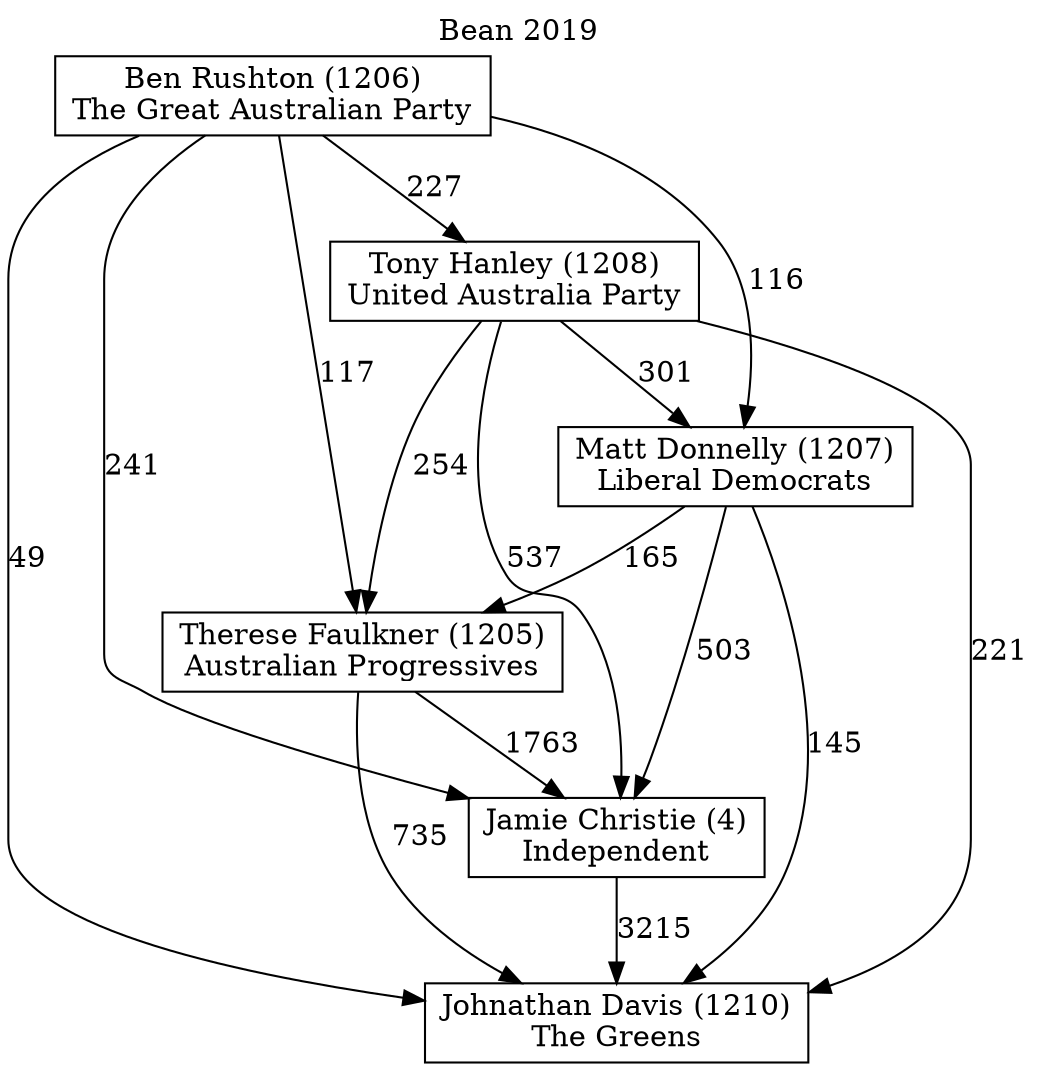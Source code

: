 // House preference flow
digraph "Johnathan Davis (1210)_Bean_2019" {
	graph [label="Bean 2019" labelloc=t]
	node [shape=box]
	"Johnathan Davis (1210)" [label="Johnathan Davis (1210)
The Greens"]
	"Jamie Christie (4)" [label="Jamie Christie (4)
Independent"]
	"Therese Faulkner (1205)" [label="Therese Faulkner (1205)
Australian Progressives"]
	"Matt Donnelly (1207)" [label="Matt Donnelly (1207)
Liberal Democrats"]
	"Tony Hanley (1208)" [label="Tony Hanley (1208)
United Australia Party"]
	"Ben Rushton (1206)" [label="Ben Rushton (1206)
The Great Australian Party"]
	"Johnathan Davis (1210)" [label="Johnathan Davis (1210)
The Greens"]
	"Therese Faulkner (1205)" [label="Therese Faulkner (1205)
Australian Progressives"]
	"Matt Donnelly (1207)" [label="Matt Donnelly (1207)
Liberal Democrats"]
	"Tony Hanley (1208)" [label="Tony Hanley (1208)
United Australia Party"]
	"Ben Rushton (1206)" [label="Ben Rushton (1206)
The Great Australian Party"]
	"Johnathan Davis (1210)" [label="Johnathan Davis (1210)
The Greens"]
	"Matt Donnelly (1207)" [label="Matt Donnelly (1207)
Liberal Democrats"]
	"Tony Hanley (1208)" [label="Tony Hanley (1208)
United Australia Party"]
	"Ben Rushton (1206)" [label="Ben Rushton (1206)
The Great Australian Party"]
	"Johnathan Davis (1210)" [label="Johnathan Davis (1210)
The Greens"]
	"Tony Hanley (1208)" [label="Tony Hanley (1208)
United Australia Party"]
	"Ben Rushton (1206)" [label="Ben Rushton (1206)
The Great Australian Party"]
	"Johnathan Davis (1210)" [label="Johnathan Davis (1210)
The Greens"]
	"Ben Rushton (1206)" [label="Ben Rushton (1206)
The Great Australian Party"]
	"Ben Rushton (1206)" [label="Ben Rushton (1206)
The Great Australian Party"]
	"Tony Hanley (1208)" [label="Tony Hanley (1208)
United Australia Party"]
	"Ben Rushton (1206)" [label="Ben Rushton (1206)
The Great Australian Party"]
	"Ben Rushton (1206)" [label="Ben Rushton (1206)
The Great Australian Party"]
	"Matt Donnelly (1207)" [label="Matt Donnelly (1207)
Liberal Democrats"]
	"Tony Hanley (1208)" [label="Tony Hanley (1208)
United Australia Party"]
	"Ben Rushton (1206)" [label="Ben Rushton (1206)
The Great Australian Party"]
	"Matt Donnelly (1207)" [label="Matt Donnelly (1207)
Liberal Democrats"]
	"Ben Rushton (1206)" [label="Ben Rushton (1206)
The Great Australian Party"]
	"Ben Rushton (1206)" [label="Ben Rushton (1206)
The Great Australian Party"]
	"Tony Hanley (1208)" [label="Tony Hanley (1208)
United Australia Party"]
	"Ben Rushton (1206)" [label="Ben Rushton (1206)
The Great Australian Party"]
	"Ben Rushton (1206)" [label="Ben Rushton (1206)
The Great Australian Party"]
	"Therese Faulkner (1205)" [label="Therese Faulkner (1205)
Australian Progressives"]
	"Matt Donnelly (1207)" [label="Matt Donnelly (1207)
Liberal Democrats"]
	"Tony Hanley (1208)" [label="Tony Hanley (1208)
United Australia Party"]
	"Ben Rushton (1206)" [label="Ben Rushton (1206)
The Great Australian Party"]
	"Therese Faulkner (1205)" [label="Therese Faulkner (1205)
Australian Progressives"]
	"Tony Hanley (1208)" [label="Tony Hanley (1208)
United Australia Party"]
	"Ben Rushton (1206)" [label="Ben Rushton (1206)
The Great Australian Party"]
	"Therese Faulkner (1205)" [label="Therese Faulkner (1205)
Australian Progressives"]
	"Ben Rushton (1206)" [label="Ben Rushton (1206)
The Great Australian Party"]
	"Ben Rushton (1206)" [label="Ben Rushton (1206)
The Great Australian Party"]
	"Tony Hanley (1208)" [label="Tony Hanley (1208)
United Australia Party"]
	"Ben Rushton (1206)" [label="Ben Rushton (1206)
The Great Australian Party"]
	"Ben Rushton (1206)" [label="Ben Rushton (1206)
The Great Australian Party"]
	"Matt Donnelly (1207)" [label="Matt Donnelly (1207)
Liberal Democrats"]
	"Tony Hanley (1208)" [label="Tony Hanley (1208)
United Australia Party"]
	"Ben Rushton (1206)" [label="Ben Rushton (1206)
The Great Australian Party"]
	"Matt Donnelly (1207)" [label="Matt Donnelly (1207)
Liberal Democrats"]
	"Ben Rushton (1206)" [label="Ben Rushton (1206)
The Great Australian Party"]
	"Ben Rushton (1206)" [label="Ben Rushton (1206)
The Great Australian Party"]
	"Tony Hanley (1208)" [label="Tony Hanley (1208)
United Australia Party"]
	"Ben Rushton (1206)" [label="Ben Rushton (1206)
The Great Australian Party"]
	"Ben Rushton (1206)" [label="Ben Rushton (1206)
The Great Australian Party"]
	"Jamie Christie (4)" [label="Jamie Christie (4)
Independent"]
	"Therese Faulkner (1205)" [label="Therese Faulkner (1205)
Australian Progressives"]
	"Matt Donnelly (1207)" [label="Matt Donnelly (1207)
Liberal Democrats"]
	"Tony Hanley (1208)" [label="Tony Hanley (1208)
United Australia Party"]
	"Ben Rushton (1206)" [label="Ben Rushton (1206)
The Great Australian Party"]
	"Jamie Christie (4)" [label="Jamie Christie (4)
Independent"]
	"Matt Donnelly (1207)" [label="Matt Donnelly (1207)
Liberal Democrats"]
	"Tony Hanley (1208)" [label="Tony Hanley (1208)
United Australia Party"]
	"Ben Rushton (1206)" [label="Ben Rushton (1206)
The Great Australian Party"]
	"Jamie Christie (4)" [label="Jamie Christie (4)
Independent"]
	"Tony Hanley (1208)" [label="Tony Hanley (1208)
United Australia Party"]
	"Ben Rushton (1206)" [label="Ben Rushton (1206)
The Great Australian Party"]
	"Jamie Christie (4)" [label="Jamie Christie (4)
Independent"]
	"Ben Rushton (1206)" [label="Ben Rushton (1206)
The Great Australian Party"]
	"Ben Rushton (1206)" [label="Ben Rushton (1206)
The Great Australian Party"]
	"Tony Hanley (1208)" [label="Tony Hanley (1208)
United Australia Party"]
	"Ben Rushton (1206)" [label="Ben Rushton (1206)
The Great Australian Party"]
	"Ben Rushton (1206)" [label="Ben Rushton (1206)
The Great Australian Party"]
	"Matt Donnelly (1207)" [label="Matt Donnelly (1207)
Liberal Democrats"]
	"Tony Hanley (1208)" [label="Tony Hanley (1208)
United Australia Party"]
	"Ben Rushton (1206)" [label="Ben Rushton (1206)
The Great Australian Party"]
	"Matt Donnelly (1207)" [label="Matt Donnelly (1207)
Liberal Democrats"]
	"Ben Rushton (1206)" [label="Ben Rushton (1206)
The Great Australian Party"]
	"Ben Rushton (1206)" [label="Ben Rushton (1206)
The Great Australian Party"]
	"Tony Hanley (1208)" [label="Tony Hanley (1208)
United Australia Party"]
	"Ben Rushton (1206)" [label="Ben Rushton (1206)
The Great Australian Party"]
	"Ben Rushton (1206)" [label="Ben Rushton (1206)
The Great Australian Party"]
	"Therese Faulkner (1205)" [label="Therese Faulkner (1205)
Australian Progressives"]
	"Matt Donnelly (1207)" [label="Matt Donnelly (1207)
Liberal Democrats"]
	"Tony Hanley (1208)" [label="Tony Hanley (1208)
United Australia Party"]
	"Ben Rushton (1206)" [label="Ben Rushton (1206)
The Great Australian Party"]
	"Therese Faulkner (1205)" [label="Therese Faulkner (1205)
Australian Progressives"]
	"Tony Hanley (1208)" [label="Tony Hanley (1208)
United Australia Party"]
	"Ben Rushton (1206)" [label="Ben Rushton (1206)
The Great Australian Party"]
	"Therese Faulkner (1205)" [label="Therese Faulkner (1205)
Australian Progressives"]
	"Ben Rushton (1206)" [label="Ben Rushton (1206)
The Great Australian Party"]
	"Ben Rushton (1206)" [label="Ben Rushton (1206)
The Great Australian Party"]
	"Tony Hanley (1208)" [label="Tony Hanley (1208)
United Australia Party"]
	"Ben Rushton (1206)" [label="Ben Rushton (1206)
The Great Australian Party"]
	"Ben Rushton (1206)" [label="Ben Rushton (1206)
The Great Australian Party"]
	"Matt Donnelly (1207)" [label="Matt Donnelly (1207)
Liberal Democrats"]
	"Tony Hanley (1208)" [label="Tony Hanley (1208)
United Australia Party"]
	"Ben Rushton (1206)" [label="Ben Rushton (1206)
The Great Australian Party"]
	"Matt Donnelly (1207)" [label="Matt Donnelly (1207)
Liberal Democrats"]
	"Ben Rushton (1206)" [label="Ben Rushton (1206)
The Great Australian Party"]
	"Ben Rushton (1206)" [label="Ben Rushton (1206)
The Great Australian Party"]
	"Tony Hanley (1208)" [label="Tony Hanley (1208)
United Australia Party"]
	"Ben Rushton (1206)" [label="Ben Rushton (1206)
The Great Australian Party"]
	"Ben Rushton (1206)" [label="Ben Rushton (1206)
The Great Australian Party"]
	"Jamie Christie (4)" -> "Johnathan Davis (1210)" [label=3215]
	"Therese Faulkner (1205)" -> "Jamie Christie (4)" [label=1763]
	"Matt Donnelly (1207)" -> "Therese Faulkner (1205)" [label=165]
	"Tony Hanley (1208)" -> "Matt Donnelly (1207)" [label=301]
	"Ben Rushton (1206)" -> "Tony Hanley (1208)" [label=227]
	"Therese Faulkner (1205)" -> "Johnathan Davis (1210)" [label=735]
	"Matt Donnelly (1207)" -> "Johnathan Davis (1210)" [label=145]
	"Tony Hanley (1208)" -> "Johnathan Davis (1210)" [label=221]
	"Ben Rushton (1206)" -> "Johnathan Davis (1210)" [label=49]
	"Ben Rushton (1206)" -> "Matt Donnelly (1207)" [label=116]
	"Tony Hanley (1208)" -> "Therese Faulkner (1205)" [label=254]
	"Ben Rushton (1206)" -> "Therese Faulkner (1205)" [label=117]
	"Matt Donnelly (1207)" -> "Jamie Christie (4)" [label=503]
	"Tony Hanley (1208)" -> "Jamie Christie (4)" [label=537]
	"Ben Rushton (1206)" -> "Jamie Christie (4)" [label=241]
}

